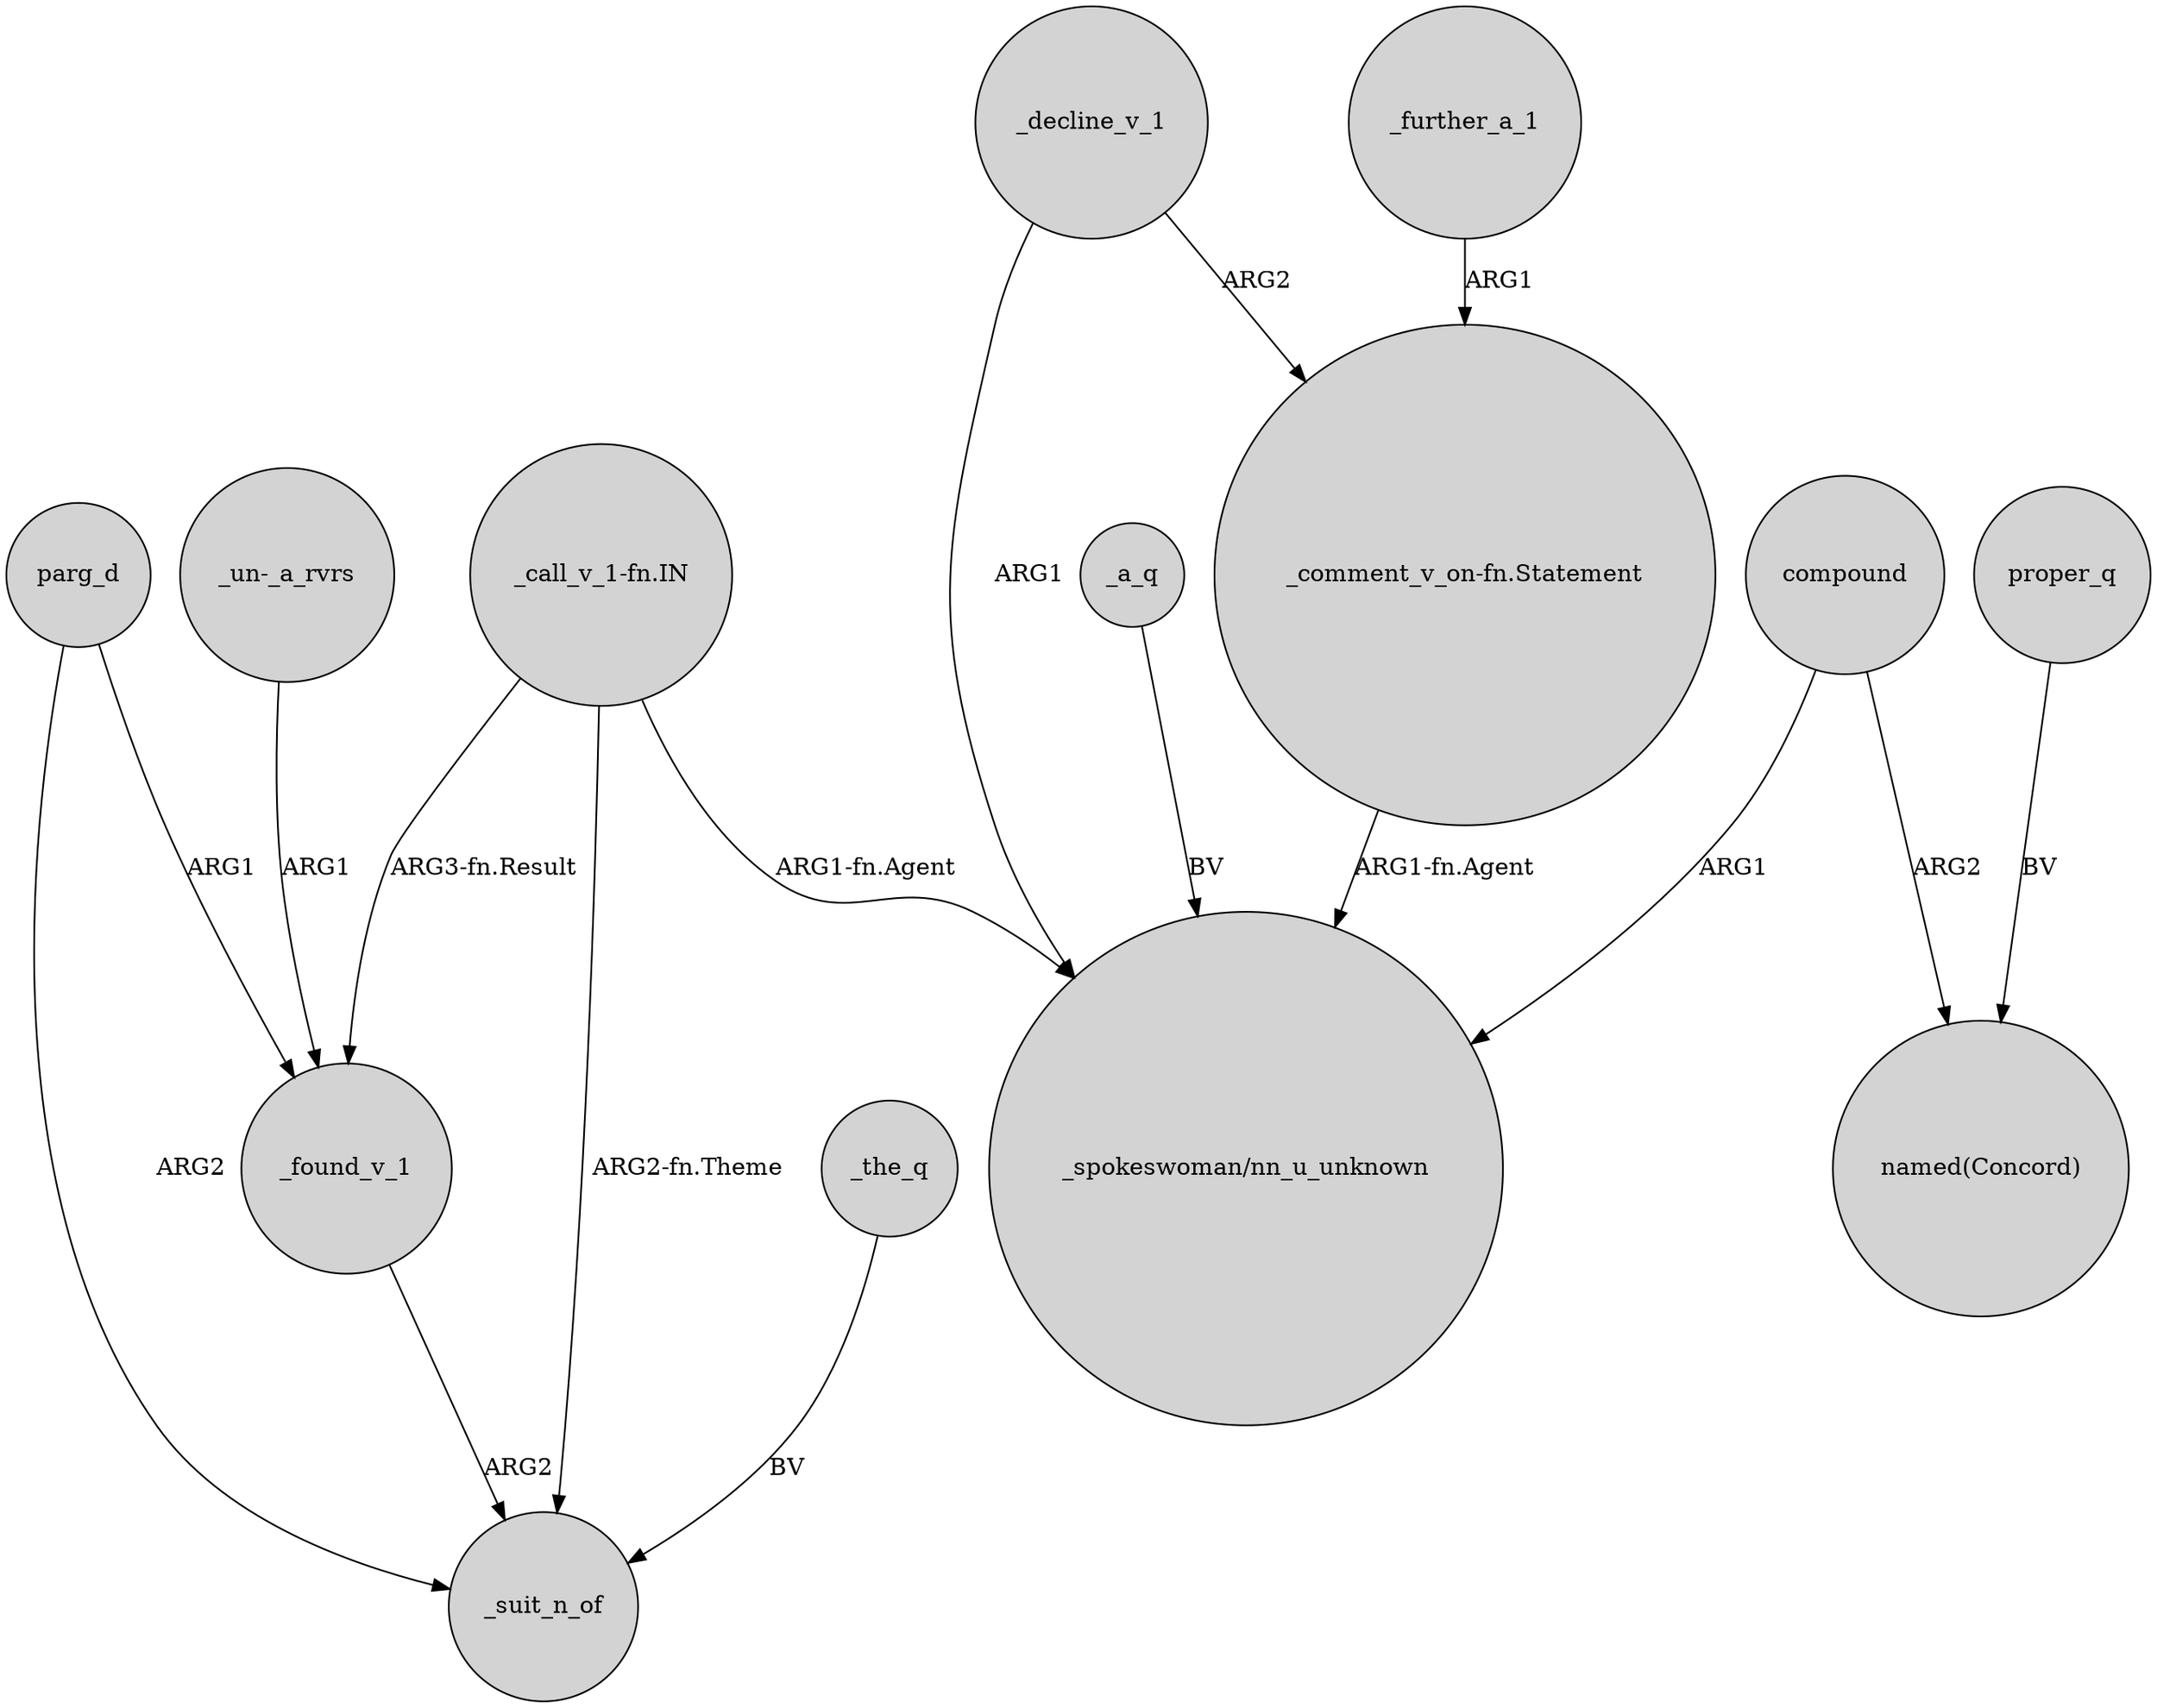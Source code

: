 digraph {
	node [shape=circle style=filled]
	_found_v_1 -> _suit_n_of [label=ARG2]
	proper_q -> "named(Concord)" [label=BV]
	"_call_v_1-fn.IN" -> _suit_n_of [label="ARG2-fn.Theme"]
	parg_d -> _suit_n_of [label=ARG2]
	"_comment_v_on-fn.Statement" -> "_spokeswoman/nn_u_unknown" [label="ARG1-fn.Agent"]
	_decline_v_1 -> "_spokeswoman/nn_u_unknown" [label=ARG1]
	_further_a_1 -> "_comment_v_on-fn.Statement" [label=ARG1]
	"_call_v_1-fn.IN" -> _found_v_1 [label="ARG3-fn.Result"]
	parg_d -> _found_v_1 [label=ARG1]
	"_un-_a_rvrs" -> _found_v_1 [label=ARG1]
	_decline_v_1 -> "_comment_v_on-fn.Statement" [label=ARG2]
	compound -> "named(Concord)" [label=ARG2]
	compound -> "_spokeswoman/nn_u_unknown" [label=ARG1]
	_a_q -> "_spokeswoman/nn_u_unknown" [label=BV]
	"_call_v_1-fn.IN" -> "_spokeswoman/nn_u_unknown" [label="ARG1-fn.Agent"]
	_the_q -> _suit_n_of [label=BV]
}
